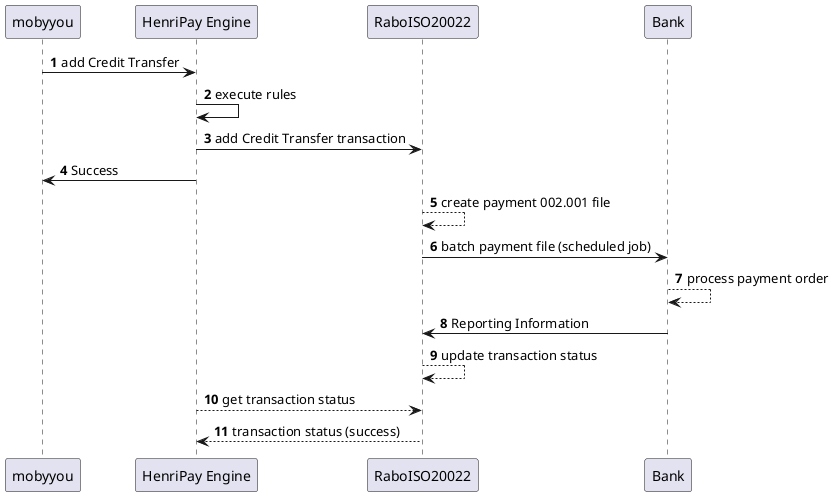 @startuml
'https://plantuml.com/sequence-diagram
autonumber

mobyyou->"HenriPay Engine": add Credit Transfer
"HenriPay Engine"->"HenriPay Engine": execute rules
"HenriPay Engine"-> RaboISO20022 : add Credit Transfer transaction
"HenriPay Engine"-> mobyyou: Success
RaboISO20022-->RaboISO20022: create payment 002.001 file
RaboISO20022-> Bank: batch payment file (scheduled job)
Bank--> Bank : process payment order
Bank ->RaboISO20022 : Reporting Information
RaboISO20022 --> RaboISO20022 : update transaction status
"HenriPay Engine" --> RaboISO20022 : get transaction status
RaboISO20022-->"HenriPay Engine" : transaction status (success)

@enduml